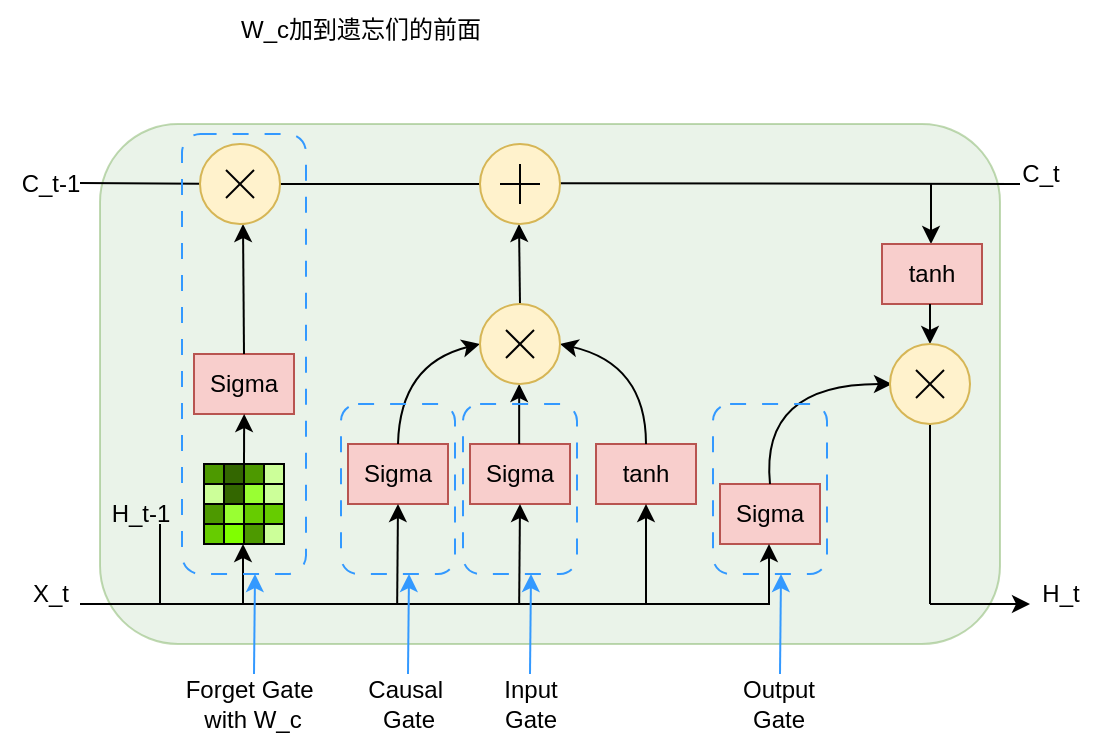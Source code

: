<mxfile version="26.2.2">
  <diagram name="第 1 页" id="RNgO6Hn1JE7Q3eCwwv9G">
    <mxGraphModel dx="790" dy="543" grid="1" gridSize="10" guides="1" tooltips="1" connect="1" arrows="1" fold="1" page="1" pageScale="1" pageWidth="827" pageHeight="1169" math="0" shadow="0">
      <root>
        <mxCell id="0" />
        <mxCell id="1" parent="0" />
        <mxCell id="QTiqQ1Uc_ppkP_PZXtB7-54" value="" style="rounded=1;whiteSpace=wrap;html=1;fillColor=#d5e8d4;strokeColor=#82b366;opacity=50;" vertex="1" parent="1">
          <mxGeometry x="130" y="150" width="450" height="260" as="geometry" />
        </mxCell>
        <mxCell id="QTiqQ1Uc_ppkP_PZXtB7-12" value="" style="endArrow=none;html=1;rounded=0;" edge="1" parent="1">
          <mxGeometry width="50" height="50" relative="1" as="geometry">
            <mxPoint x="220" y="180" as="sourcePoint" />
            <mxPoint x="320" y="180" as="targetPoint" />
          </mxGeometry>
        </mxCell>
        <mxCell id="QTiqQ1Uc_ppkP_PZXtB7-17" value="" style="endArrow=none;html=1;rounded=0;" edge="1" parent="1">
          <mxGeometry width="50" height="50" relative="1" as="geometry">
            <mxPoint x="120" y="179.5" as="sourcePoint" />
            <mxPoint x="200" y="180" as="targetPoint" />
          </mxGeometry>
        </mxCell>
        <mxCell id="QTiqQ1Uc_ppkP_PZXtB7-18" value="Sigma" style="rounded=0;whiteSpace=wrap;html=1;fillColor=#f8cecc;strokeColor=#b85450;" vertex="1" parent="1">
          <mxGeometry x="177" y="265" width="50" height="30" as="geometry" />
        </mxCell>
        <mxCell id="QTiqQ1Uc_ppkP_PZXtB7-19" value="Sigma" style="rounded=0;whiteSpace=wrap;html=1;fillColor=#f8cecc;strokeColor=#b85450;" vertex="1" parent="1">
          <mxGeometry x="315" y="310" width="50" height="30" as="geometry" />
        </mxCell>
        <mxCell id="QTiqQ1Uc_ppkP_PZXtB7-20" value="Sigma" style="rounded=0;whiteSpace=wrap;html=1;fillColor=#f8cecc;strokeColor=#b85450;" vertex="1" parent="1">
          <mxGeometry x="440" y="330" width="50" height="30" as="geometry" />
        </mxCell>
        <mxCell id="QTiqQ1Uc_ppkP_PZXtB7-21" value="tanh" style="rounded=0;whiteSpace=wrap;html=1;fillColor=#f8cecc;strokeColor=#b85450;" vertex="1" parent="1">
          <mxGeometry x="378" y="310" width="50" height="30" as="geometry" />
        </mxCell>
        <mxCell id="QTiqQ1Uc_ppkP_PZXtB7-22" value="" style="endArrow=classic;html=1;rounded=0;exitX=0.5;exitY=0;exitDx=0;exitDy=0;" edge="1" parent="1" source="QTiqQ1Uc_ppkP_PZXtB7-18">
          <mxGeometry width="50" height="50" relative="1" as="geometry">
            <mxPoint x="201.5" y="290" as="sourcePoint" />
            <mxPoint x="201.5" y="200" as="targetPoint" />
          </mxGeometry>
        </mxCell>
        <mxCell id="QTiqQ1Uc_ppkP_PZXtB7-29" value="" style="curved=1;endArrow=classic;html=1;rounded=0;exitX=0.5;exitY=0;exitDx=0;exitDy=0;entryX=1;entryY=0.5;entryDx=0;entryDy=0;" edge="1" parent="1" source="QTiqQ1Uc_ppkP_PZXtB7-21">
          <mxGeometry width="50" height="50" relative="1" as="geometry">
            <mxPoint x="390" y="330" as="sourcePoint" />
            <mxPoint x="360" y="260" as="targetPoint" />
            <Array as="points">
              <mxPoint x="403" y="270" />
            </Array>
          </mxGeometry>
        </mxCell>
        <mxCell id="QTiqQ1Uc_ppkP_PZXtB7-30" value="" style="endArrow=classic;html=1;rounded=0;" edge="1" parent="1">
          <mxGeometry width="50" height="50" relative="1" as="geometry">
            <mxPoint x="340" y="240" as="sourcePoint" />
            <mxPoint x="339.5" y="200" as="targetPoint" />
          </mxGeometry>
        </mxCell>
        <mxCell id="QTiqQ1Uc_ppkP_PZXtB7-31" value="" style="endArrow=classic;html=1;rounded=0;" edge="1" parent="1">
          <mxGeometry width="50" height="50" relative="1" as="geometry">
            <mxPoint x="545.5" y="180" as="sourcePoint" />
            <mxPoint x="545.5" y="210" as="targetPoint" />
          </mxGeometry>
        </mxCell>
        <mxCell id="QTiqQ1Uc_ppkP_PZXtB7-32" value="tanh" style="rounded=0;whiteSpace=wrap;html=1;fillColor=#f8cecc;strokeColor=#b85450;" vertex="1" parent="1">
          <mxGeometry x="521" y="210" width="50" height="30" as="geometry" />
        </mxCell>
        <mxCell id="QTiqQ1Uc_ppkP_PZXtB7-37" value="" style="curved=1;endArrow=classic;html=1;rounded=0;entryX=0;entryY=0.5;entryDx=0;entryDy=0;exitX=0.5;exitY=0;exitDx=0;exitDy=0;" edge="1" parent="1" source="QTiqQ1Uc_ppkP_PZXtB7-20">
          <mxGeometry width="50" height="50" relative="1" as="geometry">
            <mxPoint x="470" y="330" as="sourcePoint" />
            <mxPoint x="526" y="280" as="targetPoint" />
            <Array as="points">
              <mxPoint x="460" y="280" />
            </Array>
          </mxGeometry>
        </mxCell>
        <mxCell id="QTiqQ1Uc_ppkP_PZXtB7-38" value="" style="endArrow=classic;html=1;rounded=0;" edge="1" parent="1">
          <mxGeometry width="50" height="50" relative="1" as="geometry">
            <mxPoint x="545" y="240" as="sourcePoint" />
            <mxPoint x="545" y="260" as="targetPoint" />
          </mxGeometry>
        </mxCell>
        <mxCell id="QTiqQ1Uc_ppkP_PZXtB7-39" value="" style="endArrow=none;html=1;rounded=0;" edge="1" parent="1">
          <mxGeometry width="50" height="50" relative="1" as="geometry">
            <mxPoint x="545" y="390" as="sourcePoint" />
            <mxPoint x="545" y="300" as="targetPoint" />
          </mxGeometry>
        </mxCell>
        <mxCell id="QTiqQ1Uc_ppkP_PZXtB7-40" value="" style="endArrow=none;html=1;rounded=0;" edge="1" parent="1">
          <mxGeometry width="50" height="50" relative="1" as="geometry">
            <mxPoint x="120" y="390" as="sourcePoint" />
            <mxPoint x="465" y="390" as="targetPoint" />
          </mxGeometry>
        </mxCell>
        <mxCell id="QTiqQ1Uc_ppkP_PZXtB7-42" value="" style="endArrow=classic;html=1;rounded=0;fillColor=#f8cecc;strokeColor=#000000;" edge="1" parent="1">
          <mxGeometry width="50" height="50" relative="1" as="geometry">
            <mxPoint x="464.5" y="390" as="sourcePoint" />
            <mxPoint x="464.5" y="360" as="targetPoint" />
          </mxGeometry>
        </mxCell>
        <mxCell id="QTiqQ1Uc_ppkP_PZXtB7-44" value="" style="endArrow=classic;html=1;rounded=0;entryX=0.5;entryY=1;entryDx=0;entryDy=0;" edge="1" parent="1" target="QTiqQ1Uc_ppkP_PZXtB7-21">
          <mxGeometry width="50" height="50" relative="1" as="geometry">
            <mxPoint x="403" y="390" as="sourcePoint" />
            <mxPoint x="404.58" y="360" as="targetPoint" />
          </mxGeometry>
        </mxCell>
        <mxCell id="QTiqQ1Uc_ppkP_PZXtB7-45" value="" style="endArrow=classic;html=1;rounded=0;entryX=0.5;entryY=1;entryDx=0;entryDy=0;fillColor=#f8cecc;strokeColor=#000000;" edge="1" parent="1" target="QTiqQ1Uc_ppkP_PZXtB7-19">
          <mxGeometry width="50" height="50" relative="1" as="geometry">
            <mxPoint x="339.58" y="390" as="sourcePoint" />
            <mxPoint x="339.58" y="360" as="targetPoint" />
          </mxGeometry>
        </mxCell>
        <mxCell id="QTiqQ1Uc_ppkP_PZXtB7-46" value="" style="endArrow=classic;html=1;rounded=0;" edge="1" parent="1">
          <mxGeometry width="50" height="50" relative="1" as="geometry">
            <mxPoint x="201.5" y="390" as="sourcePoint" />
            <mxPoint x="201.5" y="360" as="targetPoint" />
          </mxGeometry>
        </mxCell>
        <mxCell id="QTiqQ1Uc_ppkP_PZXtB7-47" value="" style="endArrow=none;html=1;rounded=0;" edge="1" parent="1">
          <mxGeometry width="50" height="50" relative="1" as="geometry">
            <mxPoint x="160" y="390" as="sourcePoint" />
            <mxPoint x="160" y="350" as="targetPoint" />
          </mxGeometry>
        </mxCell>
        <mxCell id="QTiqQ1Uc_ppkP_PZXtB7-48" value="C_t" style="text;html=1;align=center;verticalAlign=middle;resizable=0;points=[];autosize=1;strokeColor=none;fillColor=none;" vertex="1" parent="1">
          <mxGeometry x="580" y="160" width="40" height="30" as="geometry" />
        </mxCell>
        <mxCell id="QTiqQ1Uc_ppkP_PZXtB7-49" value="C_t-1" style="text;html=1;align=center;verticalAlign=middle;resizable=0;points=[];autosize=1;strokeColor=none;fillColor=none;" vertex="1" parent="1">
          <mxGeometry x="80" y="165" width="50" height="30" as="geometry" />
        </mxCell>
        <mxCell id="QTiqQ1Uc_ppkP_PZXtB7-50" value="H_t-1" style="text;html=1;align=center;verticalAlign=middle;resizable=0;points=[];autosize=1;strokeColor=none;fillColor=none;" vertex="1" parent="1">
          <mxGeometry x="125" y="330" width="50" height="30" as="geometry" />
        </mxCell>
        <mxCell id="QTiqQ1Uc_ppkP_PZXtB7-51" value="H_t" style="text;html=1;align=center;verticalAlign=middle;resizable=0;points=[];autosize=1;strokeColor=none;fillColor=none;" vertex="1" parent="1">
          <mxGeometry x="590" y="370" width="40" height="30" as="geometry" />
        </mxCell>
        <mxCell id="QTiqQ1Uc_ppkP_PZXtB7-52" value="" style="endArrow=classic;html=1;rounded=0;entryX=0.125;entryY=0.667;entryDx=0;entryDy=0;entryPerimeter=0;" edge="1" parent="1">
          <mxGeometry width="50" height="50" relative="1" as="geometry">
            <mxPoint x="545" y="390" as="sourcePoint" />
            <mxPoint x="595" y="390.01" as="targetPoint" />
          </mxGeometry>
        </mxCell>
        <mxCell id="QTiqQ1Uc_ppkP_PZXtB7-55" value="X_t" style="text;html=1;align=center;verticalAlign=middle;resizable=0;points=[];autosize=1;strokeColor=none;fillColor=none;" vertex="1" parent="1">
          <mxGeometry x="85" y="370" width="40" height="30" as="geometry" />
        </mxCell>
        <mxCell id="QTiqQ1Uc_ppkP_PZXtB7-77" value="" style="group" vertex="1" connectable="0" parent="1">
          <mxGeometry x="182" y="320" width="40" height="40" as="geometry" />
        </mxCell>
        <mxCell id="QTiqQ1Uc_ppkP_PZXtB7-60" value="" style="whiteSpace=wrap;html=1;aspect=fixed;fillColor=#66CC00;" vertex="1" parent="QTiqQ1Uc_ppkP_PZXtB7-77">
          <mxGeometry y="30" width="10" height="10" as="geometry" />
        </mxCell>
        <mxCell id="QTiqQ1Uc_ppkP_PZXtB7-62" value="" style="whiteSpace=wrap;html=1;aspect=fixed;fillColor=#80FF00;" vertex="1" parent="QTiqQ1Uc_ppkP_PZXtB7-77">
          <mxGeometry x="10" y="30" width="10" height="10" as="geometry" />
        </mxCell>
        <mxCell id="QTiqQ1Uc_ppkP_PZXtB7-63" value="" style="whiteSpace=wrap;html=1;aspect=fixed;fillColor=#4D9900;" vertex="1" parent="QTiqQ1Uc_ppkP_PZXtB7-77">
          <mxGeometry x="20" y="30" width="10" height="10" as="geometry" />
        </mxCell>
        <mxCell id="QTiqQ1Uc_ppkP_PZXtB7-64" value="" style="whiteSpace=wrap;html=1;aspect=fixed;fillColor=#CCFF99;" vertex="1" parent="QTiqQ1Uc_ppkP_PZXtB7-77">
          <mxGeometry x="30" y="30" width="10" height="10" as="geometry" />
        </mxCell>
        <mxCell id="QTiqQ1Uc_ppkP_PZXtB7-65" value="" style="whiteSpace=wrap;html=1;aspect=fixed;fillColor=#4D9900;" vertex="1" parent="QTiqQ1Uc_ppkP_PZXtB7-77">
          <mxGeometry y="20" width="10" height="10" as="geometry" />
        </mxCell>
        <mxCell id="QTiqQ1Uc_ppkP_PZXtB7-66" value="" style="whiteSpace=wrap;html=1;aspect=fixed;fillColor=#99FF33;" vertex="1" parent="QTiqQ1Uc_ppkP_PZXtB7-77">
          <mxGeometry x="10" y="20" width="10" height="10" as="geometry" />
        </mxCell>
        <mxCell id="QTiqQ1Uc_ppkP_PZXtB7-67" value="" style="whiteSpace=wrap;html=1;aspect=fixed;fillColor=#66CC00;" vertex="1" parent="QTiqQ1Uc_ppkP_PZXtB7-77">
          <mxGeometry x="20" y="20" width="10" height="10" as="geometry" />
        </mxCell>
        <mxCell id="QTiqQ1Uc_ppkP_PZXtB7-68" value="" style="whiteSpace=wrap;html=1;aspect=fixed;fillColor=#66CC00;" vertex="1" parent="QTiqQ1Uc_ppkP_PZXtB7-77">
          <mxGeometry x="30" y="20" width="10" height="10" as="geometry" />
        </mxCell>
        <mxCell id="QTiqQ1Uc_ppkP_PZXtB7-69" value="" style="whiteSpace=wrap;html=1;aspect=fixed;fillColor=#CCFF99;" vertex="1" parent="QTiqQ1Uc_ppkP_PZXtB7-77">
          <mxGeometry y="10" width="10" height="10" as="geometry" />
        </mxCell>
        <mxCell id="QTiqQ1Uc_ppkP_PZXtB7-70" value="" style="whiteSpace=wrap;html=1;aspect=fixed;fillColor=#336600;" vertex="1" parent="QTiqQ1Uc_ppkP_PZXtB7-77">
          <mxGeometry x="10" y="10" width="10" height="10" as="geometry" />
        </mxCell>
        <mxCell id="QTiqQ1Uc_ppkP_PZXtB7-71" value="" style="whiteSpace=wrap;html=1;aspect=fixed;fillColor=#99FF33;" vertex="1" parent="QTiqQ1Uc_ppkP_PZXtB7-77">
          <mxGeometry x="20" y="10" width="10" height="10" as="geometry" />
        </mxCell>
        <mxCell id="QTiqQ1Uc_ppkP_PZXtB7-72" value="" style="whiteSpace=wrap;html=1;aspect=fixed;fillColor=#CCFF99;" vertex="1" parent="QTiqQ1Uc_ppkP_PZXtB7-77">
          <mxGeometry x="30" y="10" width="10" height="10" as="geometry" />
        </mxCell>
        <mxCell id="QTiqQ1Uc_ppkP_PZXtB7-73" value="" style="whiteSpace=wrap;html=1;aspect=fixed;fillColor=#4D9900;" vertex="1" parent="QTiqQ1Uc_ppkP_PZXtB7-77">
          <mxGeometry width="10" height="10" as="geometry" />
        </mxCell>
        <mxCell id="QTiqQ1Uc_ppkP_PZXtB7-74" value="" style="whiteSpace=wrap;html=1;aspect=fixed;fillColor=#336600;" vertex="1" parent="QTiqQ1Uc_ppkP_PZXtB7-77">
          <mxGeometry x="10" width="10" height="10" as="geometry" />
        </mxCell>
        <mxCell id="QTiqQ1Uc_ppkP_PZXtB7-75" value="" style="whiteSpace=wrap;html=1;aspect=fixed;fillColor=#4D9900;" vertex="1" parent="QTiqQ1Uc_ppkP_PZXtB7-77">
          <mxGeometry x="20" width="10" height="10" as="geometry" />
        </mxCell>
        <mxCell id="QTiqQ1Uc_ppkP_PZXtB7-76" value="" style="whiteSpace=wrap;html=1;aspect=fixed;fillColor=#CCFF99;" vertex="1" parent="QTiqQ1Uc_ppkP_PZXtB7-77">
          <mxGeometry x="30" width="10" height="10" as="geometry" />
        </mxCell>
        <mxCell id="QTiqQ1Uc_ppkP_PZXtB7-150" value="" style="rounded=1;whiteSpace=wrap;html=1;dashed=1;dashPattern=8 8;fillColor=none;strokeColor=#3399FF;" vertex="1" parent="1">
          <mxGeometry x="171" y="155" width="62" height="220" as="geometry" />
        </mxCell>
        <mxCell id="QTiqQ1Uc_ppkP_PZXtB7-95" value="" style="endArrow=none;html=1;rounded=0;" edge="1" parent="1">
          <mxGeometry width="50" height="50" relative="1" as="geometry">
            <mxPoint x="360" y="179.58" as="sourcePoint" />
            <mxPoint x="590" y="180" as="targetPoint" />
          </mxGeometry>
        </mxCell>
        <mxCell id="QTiqQ1Uc_ppkP_PZXtB7-121" value="W_c加到遗忘们的前面" style="text;html=1;align=center;verticalAlign=middle;resizable=0;points=[];autosize=1;strokeColor=none;fillColor=none;" vertex="1" parent="1">
          <mxGeometry x="190" y="88" width="140" height="30" as="geometry" />
        </mxCell>
        <mxCell id="QTiqQ1Uc_ppkP_PZXtB7-124" value="Sigma" style="rounded=0;whiteSpace=wrap;html=1;fillColor=#f8cecc;strokeColor=#b85450;" vertex="1" parent="1">
          <mxGeometry x="254" y="310" width="50" height="30" as="geometry" />
        </mxCell>
        <mxCell id="QTiqQ1Uc_ppkP_PZXtB7-125" value="" style="endArrow=classic;html=1;rounded=0;" edge="1" parent="1">
          <mxGeometry width="50" height="50" relative="1" as="geometry">
            <mxPoint x="339.58" y="310" as="sourcePoint" />
            <mxPoint x="339.58" y="280" as="targetPoint" />
          </mxGeometry>
        </mxCell>
        <mxCell id="QTiqQ1Uc_ppkP_PZXtB7-126" value="" style="endArrow=classic;html=1;rounded=0;entryX=0.5;entryY=1;entryDx=0;entryDy=0;fillColor=#f8cecc;strokeColor=#000000;" edge="1" parent="1" target="QTiqQ1Uc_ppkP_PZXtB7-124">
          <mxGeometry width="50" height="50" relative="1" as="geometry">
            <mxPoint x="278.58" y="390" as="sourcePoint" />
            <mxPoint x="278.58" y="360" as="targetPoint" />
          </mxGeometry>
        </mxCell>
        <mxCell id="QTiqQ1Uc_ppkP_PZXtB7-127" value="" style="curved=1;endArrow=classic;html=1;rounded=0;exitX=0.5;exitY=0;exitDx=0;exitDy=0;" edge="1" parent="1" source="QTiqQ1Uc_ppkP_PZXtB7-124">
          <mxGeometry width="50" height="50" relative="1" as="geometry">
            <mxPoint x="270" y="330" as="sourcePoint" />
            <mxPoint x="320" y="260" as="targetPoint" />
            <Array as="points">
              <mxPoint x="280" y="270" />
            </Array>
          </mxGeometry>
        </mxCell>
        <mxCell id="QTiqQ1Uc_ppkP_PZXtB7-129" value="" style="endArrow=classic;html=1;rounded=0;exitX=0;exitY=0;exitDx=0;exitDy=0;" edge="1" parent="1" source="QTiqQ1Uc_ppkP_PZXtB7-75">
          <mxGeometry width="50" height="50" relative="1" as="geometry">
            <mxPoint x="201.58" y="315" as="sourcePoint" />
            <mxPoint x="202.08" y="295" as="targetPoint" />
          </mxGeometry>
        </mxCell>
        <mxCell id="QTiqQ1Uc_ppkP_PZXtB7-151" value="" style="rounded=1;whiteSpace=wrap;html=1;dashed=1;dashPattern=8 8;fillColor=none;strokeColor=#3399FF;" vertex="1" parent="1">
          <mxGeometry x="250.5" y="290" width="57" height="85" as="geometry" />
        </mxCell>
        <mxCell id="QTiqQ1Uc_ppkP_PZXtB7-153" value="" style="rounded=1;whiteSpace=wrap;html=1;dashed=1;dashPattern=8 8;fillColor=none;strokeColor=#3399FF;" vertex="1" parent="1">
          <mxGeometry x="311.5" y="290" width="57" height="85" as="geometry" />
        </mxCell>
        <mxCell id="QTiqQ1Uc_ppkP_PZXtB7-154" value="" style="rounded=1;whiteSpace=wrap;html=1;dashed=1;dashPattern=8 8;fillColor=none;strokeColor=#3399FF;" vertex="1" parent="1">
          <mxGeometry x="436.5" y="290" width="57" height="85" as="geometry" />
        </mxCell>
        <mxCell id="QTiqQ1Uc_ppkP_PZXtB7-155" value="" style="endArrow=classic;html=1;rounded=0;strokeColor=#3399FF;" edge="1" parent="1">
          <mxGeometry width="50" height="50" relative="1" as="geometry">
            <mxPoint x="470" y="425" as="sourcePoint" />
            <mxPoint x="470.5" y="375" as="targetPoint" />
          </mxGeometry>
        </mxCell>
        <mxCell id="QTiqQ1Uc_ppkP_PZXtB7-157" value="" style="endArrow=classic;html=1;rounded=0;strokeColor=#3399FF;" edge="1" parent="1">
          <mxGeometry width="50" height="50" relative="1" as="geometry">
            <mxPoint x="345" y="425" as="sourcePoint" />
            <mxPoint x="345.5" y="375" as="targetPoint" />
          </mxGeometry>
        </mxCell>
        <mxCell id="QTiqQ1Uc_ppkP_PZXtB7-158" value="" style="endArrow=classic;html=1;rounded=0;strokeColor=#3399FF;" edge="1" parent="1">
          <mxGeometry width="50" height="50" relative="1" as="geometry">
            <mxPoint x="284" y="425" as="sourcePoint" />
            <mxPoint x="284.5" y="375" as="targetPoint" />
          </mxGeometry>
        </mxCell>
        <mxCell id="QTiqQ1Uc_ppkP_PZXtB7-159" value="" style="endArrow=classic;html=1;rounded=0;strokeColor=#3399FF;" edge="1" parent="1">
          <mxGeometry width="50" height="50" relative="1" as="geometry">
            <mxPoint x="207" y="425" as="sourcePoint" />
            <mxPoint x="207.5" y="375" as="targetPoint" />
          </mxGeometry>
        </mxCell>
        <mxCell id="QTiqQ1Uc_ppkP_PZXtB7-160" value="Forget Gate&amp;nbsp;&lt;div&gt;with W_c&lt;/div&gt;" style="text;html=1;align=center;verticalAlign=middle;resizable=0;points=[];autosize=1;strokeColor=none;fillColor=none;" vertex="1" parent="1">
          <mxGeometry x="160.5" y="420" width="90" height="40" as="geometry" />
        </mxCell>
        <mxCell id="QTiqQ1Uc_ppkP_PZXtB7-161" value="Causal&amp;nbsp;&lt;div&gt;Gate&lt;/div&gt;" style="text;html=1;align=center;verticalAlign=middle;resizable=0;points=[];autosize=1;strokeColor=none;fillColor=none;" vertex="1" parent="1">
          <mxGeometry x="254" y="420" width="60" height="40" as="geometry" />
        </mxCell>
        <mxCell id="QTiqQ1Uc_ppkP_PZXtB7-162" value="Input&lt;br&gt;&lt;div&gt;Gate&lt;/div&gt;" style="text;html=1;align=center;verticalAlign=middle;resizable=0;points=[];autosize=1;strokeColor=none;fillColor=none;" vertex="1" parent="1">
          <mxGeometry x="320" y="420" width="50" height="40" as="geometry" />
        </mxCell>
        <mxCell id="QTiqQ1Uc_ppkP_PZXtB7-163" value="Output&lt;br&gt;&lt;div&gt;Gate&lt;/div&gt;" style="text;html=1;align=center;verticalAlign=middle;resizable=0;points=[];autosize=1;strokeColor=none;fillColor=none;" vertex="1" parent="1">
          <mxGeometry x="438.5" y="420" width="60" height="40" as="geometry" />
        </mxCell>
        <mxCell id="QTiqQ1Uc_ppkP_PZXtB7-8" value="" style="ellipse;whiteSpace=wrap;html=1;aspect=fixed;fillColor=#fff2cc;strokeColor=#d6b656;" vertex="1" parent="1">
          <mxGeometry x="320" y="160" width="40" height="40" as="geometry" />
        </mxCell>
        <mxCell id="QTiqQ1Uc_ppkP_PZXtB7-11" value="" style="group;strokeWidth=2;" vertex="1" connectable="0" parent="1">
          <mxGeometry x="330" y="170" width="20" height="20" as="geometry" />
        </mxCell>
        <mxCell id="QTiqQ1Uc_ppkP_PZXtB7-2" value="" style="endArrow=none;dashed=1;html=1;rounded=0;" edge="1" parent="QTiqQ1Uc_ppkP_PZXtB7-11">
          <mxGeometry width="50" height="50" relative="1" as="geometry">
            <mxPoint y="10" as="sourcePoint" />
            <mxPoint y="10" as="targetPoint" />
          </mxGeometry>
        </mxCell>
        <mxCell id="QTiqQ1Uc_ppkP_PZXtB7-9" value="" style="endArrow=none;html=1;rounded=0;" edge="1" parent="QTiqQ1Uc_ppkP_PZXtB7-11">
          <mxGeometry width="50" height="50" relative="1" as="geometry">
            <mxPoint y="10" as="sourcePoint" />
            <mxPoint x="20" y="10" as="targetPoint" />
          </mxGeometry>
        </mxCell>
        <mxCell id="QTiqQ1Uc_ppkP_PZXtB7-10" value="" style="endArrow=none;html=1;rounded=0;" edge="1" parent="QTiqQ1Uc_ppkP_PZXtB7-11">
          <mxGeometry width="50" height="50" relative="1" as="geometry">
            <mxPoint x="10" y="20" as="sourcePoint" />
            <mxPoint x="10" as="targetPoint" />
          </mxGeometry>
        </mxCell>
        <mxCell id="QTiqQ1Uc_ppkP_PZXtB7-173" value="" style="group" vertex="1" connectable="0" parent="1">
          <mxGeometry x="525" y="260" width="40" height="40" as="geometry" />
        </mxCell>
        <mxCell id="QTiqQ1Uc_ppkP_PZXtB7-168" value="" style="ellipse;whiteSpace=wrap;html=1;aspect=fixed;fillColor=#fff2cc;strokeColor=#d6b656;" vertex="1" parent="QTiqQ1Uc_ppkP_PZXtB7-173">
          <mxGeometry width="40" height="40" as="geometry" />
        </mxCell>
        <mxCell id="QTiqQ1Uc_ppkP_PZXtB7-169" value="" style="group;strokeWidth=2;rotation=45;" vertex="1" connectable="0" parent="QTiqQ1Uc_ppkP_PZXtB7-173">
          <mxGeometry x="10" y="10" width="20" height="20" as="geometry" />
        </mxCell>
        <mxCell id="QTiqQ1Uc_ppkP_PZXtB7-170" value="" style="endArrow=none;dashed=1;html=1;rounded=0;" edge="1" parent="QTiqQ1Uc_ppkP_PZXtB7-169">
          <mxGeometry width="50" height="50" relative="1" as="geometry">
            <mxPoint x="3" y="3" as="sourcePoint" />
            <mxPoint x="3" y="3" as="targetPoint" />
          </mxGeometry>
        </mxCell>
        <mxCell id="QTiqQ1Uc_ppkP_PZXtB7-171" value="" style="endArrow=none;html=1;rounded=0;" edge="1" parent="QTiqQ1Uc_ppkP_PZXtB7-169">
          <mxGeometry width="50" height="50" relative="1" as="geometry">
            <mxPoint x="3" y="3" as="sourcePoint" />
            <mxPoint x="17" y="17" as="targetPoint" />
          </mxGeometry>
        </mxCell>
        <mxCell id="QTiqQ1Uc_ppkP_PZXtB7-172" value="" style="endArrow=none;html=1;rounded=0;" edge="1" parent="QTiqQ1Uc_ppkP_PZXtB7-169">
          <mxGeometry width="50" height="50" relative="1" as="geometry">
            <mxPoint x="3" y="17" as="sourcePoint" />
            <mxPoint x="17" y="3" as="targetPoint" />
          </mxGeometry>
        </mxCell>
        <mxCell id="QTiqQ1Uc_ppkP_PZXtB7-174" value="" style="group" vertex="1" connectable="0" parent="1">
          <mxGeometry x="320" y="240" width="40" height="40" as="geometry" />
        </mxCell>
        <mxCell id="QTiqQ1Uc_ppkP_PZXtB7-175" value="" style="ellipse;whiteSpace=wrap;html=1;aspect=fixed;fillColor=#fff2cc;strokeColor=#d6b656;" vertex="1" parent="QTiqQ1Uc_ppkP_PZXtB7-174">
          <mxGeometry width="40" height="40" as="geometry" />
        </mxCell>
        <mxCell id="QTiqQ1Uc_ppkP_PZXtB7-176" value="" style="group;strokeWidth=2;rotation=45;" vertex="1" connectable="0" parent="QTiqQ1Uc_ppkP_PZXtB7-174">
          <mxGeometry x="10" y="10" width="20" height="20" as="geometry" />
        </mxCell>
        <mxCell id="QTiqQ1Uc_ppkP_PZXtB7-177" value="" style="endArrow=none;dashed=1;html=1;rounded=0;" edge="1" parent="QTiqQ1Uc_ppkP_PZXtB7-176">
          <mxGeometry width="50" height="50" relative="1" as="geometry">
            <mxPoint x="3" y="3" as="sourcePoint" />
            <mxPoint x="3" y="3" as="targetPoint" />
          </mxGeometry>
        </mxCell>
        <mxCell id="QTiqQ1Uc_ppkP_PZXtB7-178" value="" style="endArrow=none;html=1;rounded=0;" edge="1" parent="QTiqQ1Uc_ppkP_PZXtB7-176">
          <mxGeometry width="50" height="50" relative="1" as="geometry">
            <mxPoint x="3" y="3" as="sourcePoint" />
            <mxPoint x="17" y="17" as="targetPoint" />
          </mxGeometry>
        </mxCell>
        <mxCell id="QTiqQ1Uc_ppkP_PZXtB7-179" value="" style="endArrow=none;html=1;rounded=0;" edge="1" parent="QTiqQ1Uc_ppkP_PZXtB7-176">
          <mxGeometry width="50" height="50" relative="1" as="geometry">
            <mxPoint x="3" y="17" as="sourcePoint" />
            <mxPoint x="17" y="3" as="targetPoint" />
          </mxGeometry>
        </mxCell>
        <mxCell id="QTiqQ1Uc_ppkP_PZXtB7-180" value="" style="group" vertex="1" connectable="0" parent="1">
          <mxGeometry x="180" y="160" width="40" height="40" as="geometry" />
        </mxCell>
        <mxCell id="QTiqQ1Uc_ppkP_PZXtB7-181" value="" style="ellipse;whiteSpace=wrap;html=1;aspect=fixed;fillColor=#fff2cc;strokeColor=#d6b656;" vertex="1" parent="QTiqQ1Uc_ppkP_PZXtB7-180">
          <mxGeometry width="40" height="40" as="geometry" />
        </mxCell>
        <mxCell id="QTiqQ1Uc_ppkP_PZXtB7-182" value="" style="group;strokeWidth=2;rotation=45;" vertex="1" connectable="0" parent="QTiqQ1Uc_ppkP_PZXtB7-180">
          <mxGeometry x="10" y="10" width="20" height="20" as="geometry" />
        </mxCell>
        <mxCell id="QTiqQ1Uc_ppkP_PZXtB7-183" value="" style="endArrow=none;dashed=1;html=1;rounded=0;" edge="1" parent="QTiqQ1Uc_ppkP_PZXtB7-182">
          <mxGeometry width="50" height="50" relative="1" as="geometry">
            <mxPoint x="3" y="3" as="sourcePoint" />
            <mxPoint x="3" y="3" as="targetPoint" />
          </mxGeometry>
        </mxCell>
        <mxCell id="QTiqQ1Uc_ppkP_PZXtB7-184" value="" style="endArrow=none;html=1;rounded=0;" edge="1" parent="QTiqQ1Uc_ppkP_PZXtB7-182">
          <mxGeometry width="50" height="50" relative="1" as="geometry">
            <mxPoint x="3" y="3" as="sourcePoint" />
            <mxPoint x="17" y="17" as="targetPoint" />
          </mxGeometry>
        </mxCell>
        <mxCell id="QTiqQ1Uc_ppkP_PZXtB7-185" value="" style="endArrow=none;html=1;rounded=0;" edge="1" parent="QTiqQ1Uc_ppkP_PZXtB7-182">
          <mxGeometry width="50" height="50" relative="1" as="geometry">
            <mxPoint x="3" y="17" as="sourcePoint" />
            <mxPoint x="17" y="3" as="targetPoint" />
          </mxGeometry>
        </mxCell>
      </root>
    </mxGraphModel>
  </diagram>
</mxfile>
